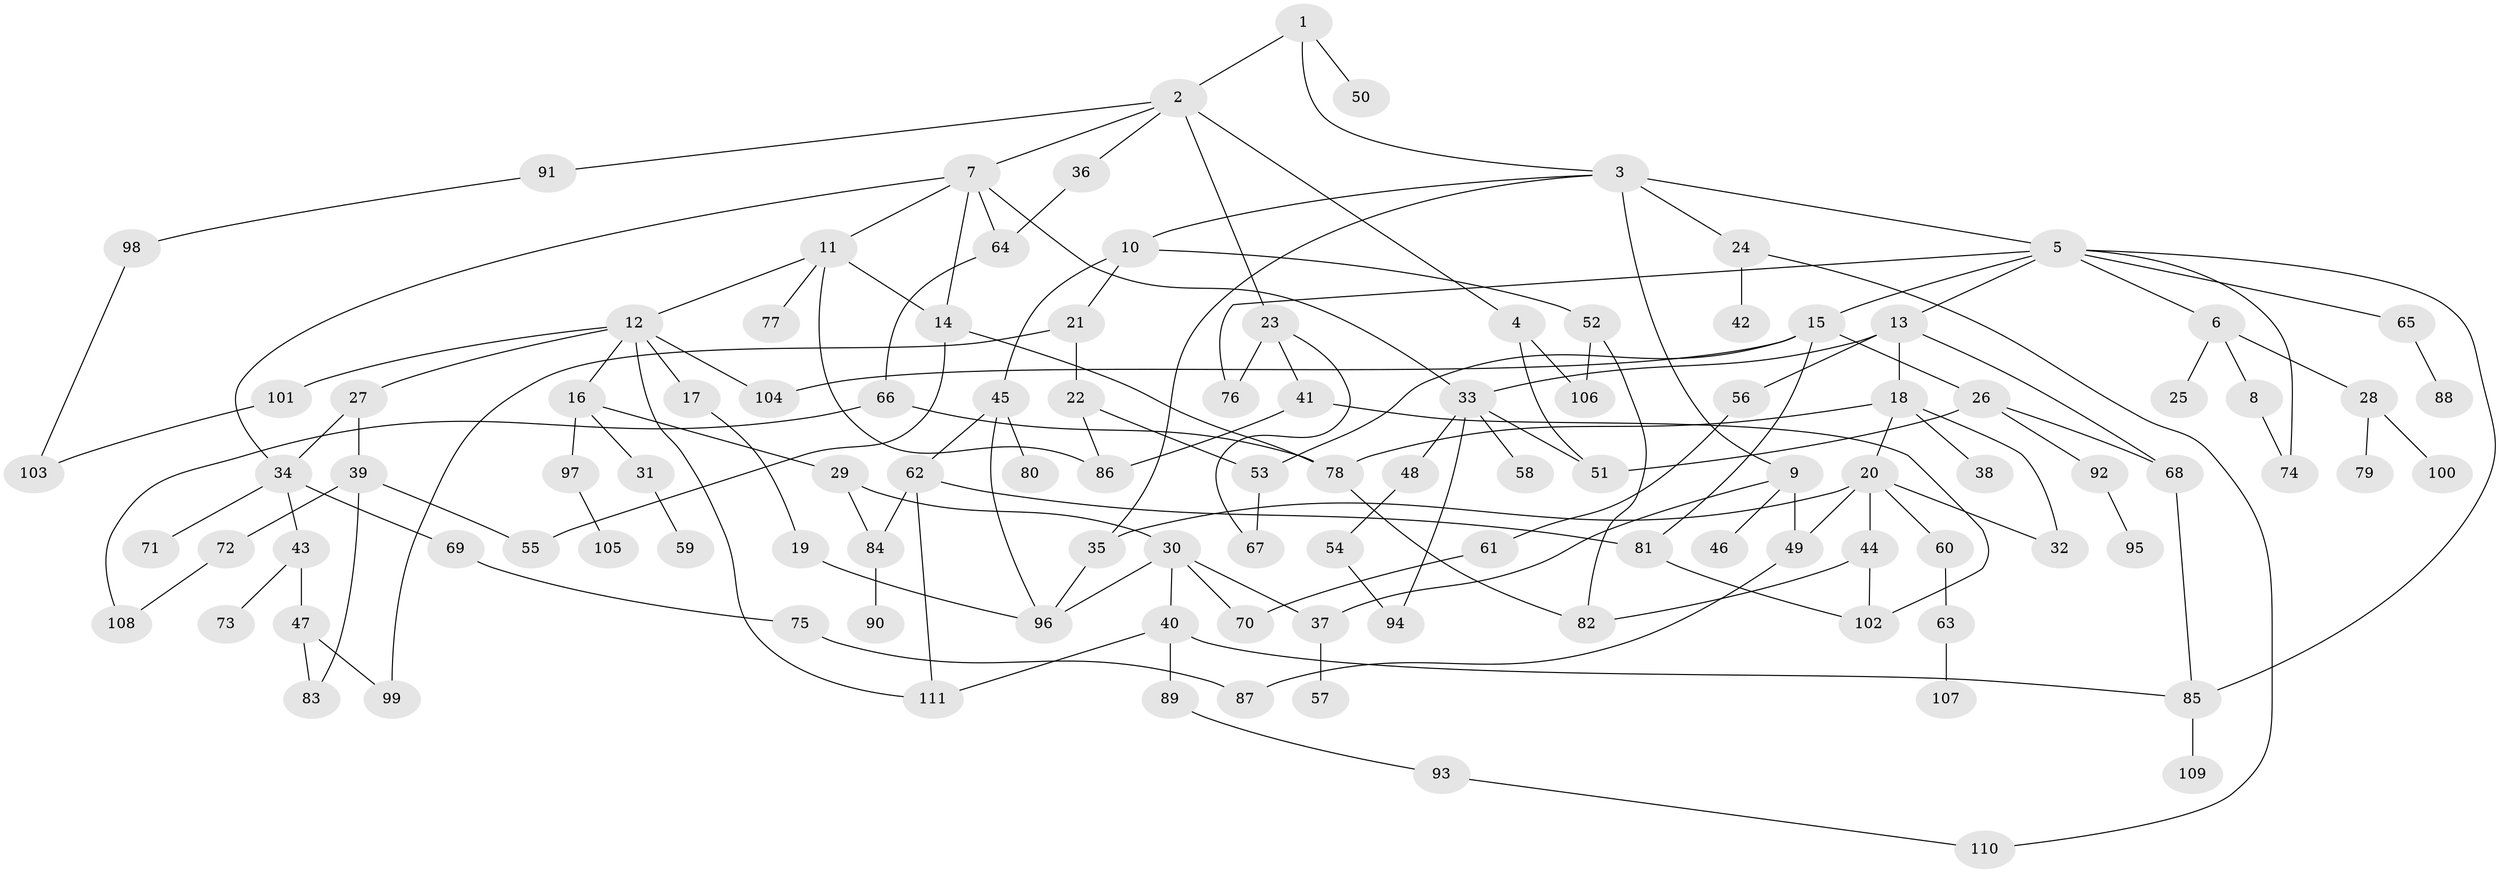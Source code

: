 // coarse degree distribution, {1: 0.42424242424242425, 4: 0.09090909090909091, 7: 0.09090909090909091, 5: 0.15151515151515152, 2: 0.09090909090909091, 6: 0.030303030303030304, 3: 0.06060606060606061, 8: 0.06060606060606061}
// Generated by graph-tools (version 1.1) at 2025/44/03/04/25 21:44:50]
// undirected, 111 vertices, 153 edges
graph export_dot {
graph [start="1"]
  node [color=gray90,style=filled];
  1;
  2;
  3;
  4;
  5;
  6;
  7;
  8;
  9;
  10;
  11;
  12;
  13;
  14;
  15;
  16;
  17;
  18;
  19;
  20;
  21;
  22;
  23;
  24;
  25;
  26;
  27;
  28;
  29;
  30;
  31;
  32;
  33;
  34;
  35;
  36;
  37;
  38;
  39;
  40;
  41;
  42;
  43;
  44;
  45;
  46;
  47;
  48;
  49;
  50;
  51;
  52;
  53;
  54;
  55;
  56;
  57;
  58;
  59;
  60;
  61;
  62;
  63;
  64;
  65;
  66;
  67;
  68;
  69;
  70;
  71;
  72;
  73;
  74;
  75;
  76;
  77;
  78;
  79;
  80;
  81;
  82;
  83;
  84;
  85;
  86;
  87;
  88;
  89;
  90;
  91;
  92;
  93;
  94;
  95;
  96;
  97;
  98;
  99;
  100;
  101;
  102;
  103;
  104;
  105;
  106;
  107;
  108;
  109;
  110;
  111;
  1 -- 2;
  1 -- 3;
  1 -- 50;
  2 -- 4;
  2 -- 7;
  2 -- 23;
  2 -- 36;
  2 -- 91;
  3 -- 5;
  3 -- 9;
  3 -- 10;
  3 -- 24;
  3 -- 35;
  4 -- 51;
  4 -- 106;
  5 -- 6;
  5 -- 13;
  5 -- 15;
  5 -- 65;
  5 -- 74;
  5 -- 76;
  5 -- 85;
  6 -- 8;
  6 -- 25;
  6 -- 28;
  7 -- 11;
  7 -- 64;
  7 -- 33;
  7 -- 14;
  7 -- 34;
  8 -- 74;
  9 -- 46;
  9 -- 37;
  9 -- 49;
  10 -- 21;
  10 -- 45;
  10 -- 52;
  11 -- 12;
  11 -- 14;
  11 -- 77;
  11 -- 86;
  12 -- 16;
  12 -- 17;
  12 -- 27;
  12 -- 101;
  12 -- 111;
  12 -- 104;
  13 -- 18;
  13 -- 33;
  13 -- 56;
  13 -- 68;
  14 -- 55;
  14 -- 78;
  15 -- 26;
  15 -- 81;
  15 -- 104;
  15 -- 53;
  16 -- 29;
  16 -- 31;
  16 -- 97;
  17 -- 19;
  18 -- 20;
  18 -- 32;
  18 -- 38;
  18 -- 78;
  19 -- 96;
  20 -- 44;
  20 -- 49;
  20 -- 60;
  20 -- 32;
  20 -- 35;
  21 -- 22;
  21 -- 99;
  22 -- 53;
  22 -- 86;
  23 -- 41;
  23 -- 67;
  23 -- 76;
  24 -- 42;
  24 -- 110;
  26 -- 68;
  26 -- 92;
  26 -- 51;
  27 -- 34;
  27 -- 39;
  28 -- 79;
  28 -- 100;
  29 -- 30;
  29 -- 84;
  30 -- 37;
  30 -- 40;
  30 -- 96;
  30 -- 70;
  31 -- 59;
  33 -- 48;
  33 -- 58;
  33 -- 51;
  33 -- 94;
  34 -- 43;
  34 -- 69;
  34 -- 71;
  35 -- 96;
  36 -- 64;
  37 -- 57;
  39 -- 72;
  39 -- 83;
  39 -- 55;
  40 -- 89;
  40 -- 111;
  40 -- 85;
  41 -- 86;
  41 -- 102;
  43 -- 47;
  43 -- 73;
  44 -- 82;
  44 -- 102;
  45 -- 62;
  45 -- 80;
  45 -- 96;
  47 -- 83;
  47 -- 99;
  48 -- 54;
  49 -- 87;
  52 -- 82;
  52 -- 106;
  53 -- 67;
  54 -- 94;
  56 -- 61;
  60 -- 63;
  61 -- 70;
  62 -- 84;
  62 -- 111;
  62 -- 81;
  63 -- 107;
  64 -- 66;
  65 -- 88;
  66 -- 108;
  66 -- 78;
  68 -- 85;
  69 -- 75;
  72 -- 108;
  75 -- 87;
  78 -- 82;
  81 -- 102;
  84 -- 90;
  85 -- 109;
  89 -- 93;
  91 -- 98;
  92 -- 95;
  93 -- 110;
  97 -- 105;
  98 -- 103;
  101 -- 103;
}
